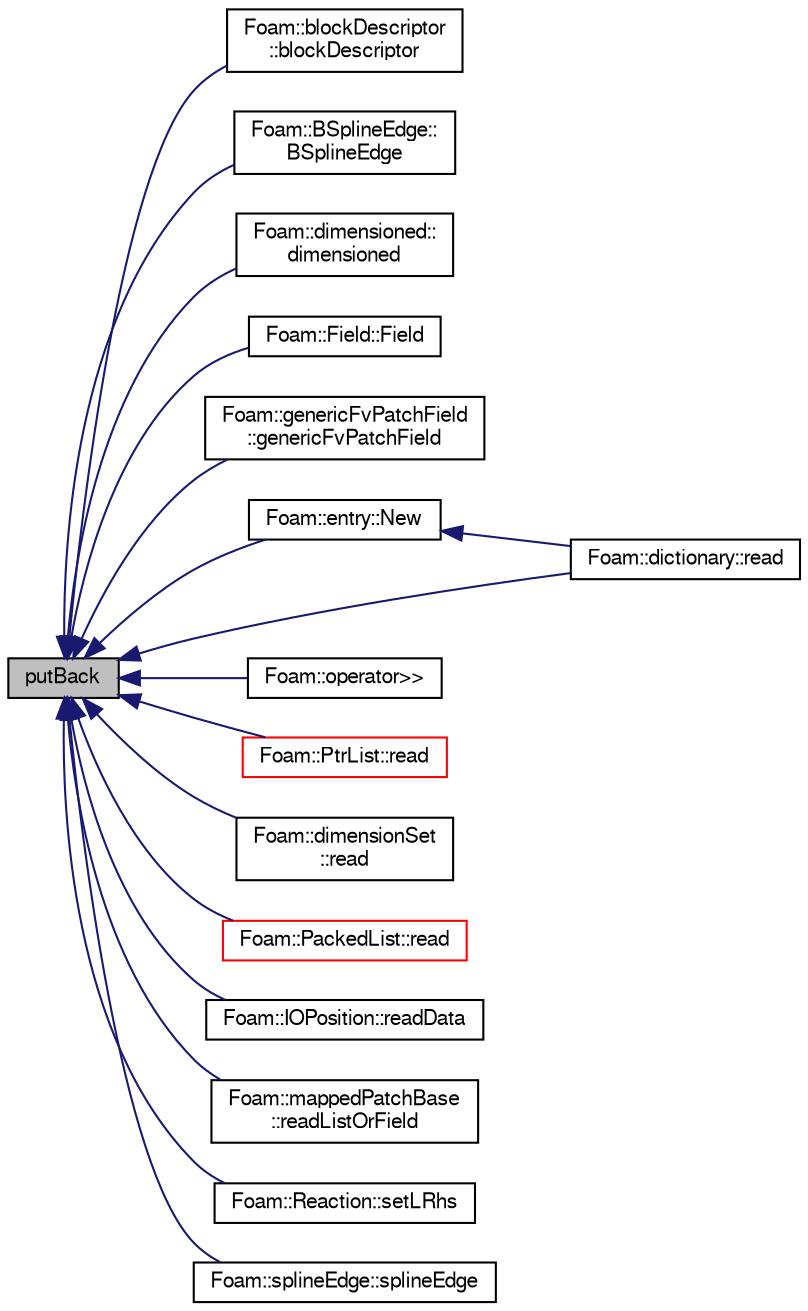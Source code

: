 digraph "putBack"
{
  bgcolor="transparent";
  edge [fontname="FreeSans",fontsize="10",labelfontname="FreeSans",labelfontsize="10"];
  node [fontname="FreeSans",fontsize="10",shape=record];
  rankdir="LR";
  Node1 [label="putBack",height=0.2,width=0.4,color="black", fillcolor="grey75", style="filled" fontcolor="black"];
  Node1 -> Node2 [dir="back",color="midnightblue",fontsize="10",style="solid",fontname="FreeSans"];
  Node2 [label="Foam::blockDescriptor\l::blockDescriptor",height=0.2,width=0.4,color="black",URL="$a00137.html#a00eb99a211b093415fcdeca89e0ef220",tooltip="Construct from Istream. "];
  Node1 -> Node3 [dir="back",color="midnightblue",fontsize="10",style="solid",fontname="FreeSans"];
  Node3 [label="Foam::BSplineEdge::\lBSplineEdge",height=0.2,width=0.4,color="black",URL="$a00155.html#a01a3137df251824c5527b35651fc5404",tooltip="Construct from Istream, setting pointsList. "];
  Node1 -> Node4 [dir="back",color="midnightblue",fontsize="10",style="solid",fontname="FreeSans"];
  Node4 [label="Foam::dimensioned::\ldimensioned",height=0.2,width=0.4,color="black",URL="$a00510.html#adc701e098e9a2af11072877763e2a8d1",tooltip="Construct from an Istream with a given name and dimensions. "];
  Node1 -> Node5 [dir="back",color="midnightblue",fontsize="10",style="solid",fontname="FreeSans"];
  Node5 [label="Foam::Field::Field",height=0.2,width=0.4,color="black",URL="$a00733.html#a7c7798a471c99613de775e23bbe76b8f",tooltip="Construct from a dictionary entry. "];
  Node1 -> Node6 [dir="back",color="midnightblue",fontsize="10",style="solid",fontname="FreeSans"];
  Node6 [label="Foam::genericFvPatchField\l::genericFvPatchField",height=0.2,width=0.4,color="black",URL="$a00888.html#a55caa01e757d3893cd3a7034439317d9",tooltip="Construct from patch, internal field and dictionary. "];
  Node1 -> Node7 [dir="back",color="midnightblue",fontsize="10",style="solid",fontname="FreeSans"];
  Node7 [label="Foam::entry::New",height=0.2,width=0.4,color="black",URL="$a00638.html#a8a226a546ec766d55192e65b55f87715",tooltip="Construct from Istream and insert into dictionary. "];
  Node7 -> Node8 [dir="back",color="midnightblue",fontsize="10",style="solid",fontname="FreeSans"];
  Node8 [label="Foam::dictionary::read",height=0.2,width=0.4,color="black",URL="$a00502.html#a74110bdf434afa7e444306eb4b04999b",tooltip="Read dictionary from Istream, optionally keeping the header. "];
  Node1 -> Node9 [dir="back",color="midnightblue",fontsize="10",style="solid",fontname="FreeSans"];
  Node9 [label="Foam::operator\>\>",height=0.2,width=0.4,color="black",URL="$a10237.html#abe68496502944f2827fa16480166d39d"];
  Node1 -> Node10 [dir="back",color="midnightblue",fontsize="10",style="solid",fontname="FreeSans"];
  Node10 [label="Foam::PtrList::read",height=0.2,width=0.4,color="red",URL="$a01975.html#a13f28f6f50da188010f20f60b92f4f39",tooltip="Read from Istream using given Istream constructor class. "];
  Node1 -> Node11 [dir="back",color="midnightblue",fontsize="10",style="solid",fontname="FreeSans"];
  Node11 [label="Foam::dimensionSet\l::read",height=0.2,width=0.4,color="black",URL="$a00513.html#ab0354f0b66bcd5a9ce0e59711b1f3559",tooltip="Read using provided units. "];
  Node1 -> Node12 [dir="back",color="midnightblue",fontsize="10",style="solid",fontname="FreeSans"];
  Node12 [label="Foam::PackedList::read",height=0.2,width=0.4,color="red",URL="$a01707.html#a223c472410515286cf5050b0b7b37396",tooltip="Clear list and read from stream. "];
  Node1 -> Node8 [dir="back",color="midnightblue",fontsize="10",style="solid",fontname="FreeSans"];
  Node1 -> Node13 [dir="back",color="midnightblue",fontsize="10",style="solid",fontname="FreeSans"];
  Node13 [label="Foam::IOPosition::readData",height=0.2,width=0.4,color="black",URL="$a01147.html#af01264cee7588de77f4021f7c9322549"];
  Node1 -> Node14 [dir="back",color="midnightblue",fontsize="10",style="solid",fontname="FreeSans"];
  Node14 [label="Foam::mappedPatchBase\l::readListOrField",height=0.2,width=0.4,color="black",URL="$a01381.html#ab5e64ae976c301737f883167857ec318",tooltip="Helper to read field or non-uniform list from dictionary. "];
  Node1 -> Node15 [dir="back",color="midnightblue",fontsize="10",style="solid",fontname="FreeSans"];
  Node15 [label="Foam::Reaction::setLRhs",height=0.2,width=0.4,color="black",URL="$a02033.html#a5ff69c41b3345ee1f99e8bf85967b433",tooltip="Construct the left- and right-hand-side reaction coefficients. "];
  Node1 -> Node16 [dir="back",color="midnightblue",fontsize="10",style="solid",fontname="FreeSans"];
  Node16 [label="Foam::splineEdge::splineEdge",height=0.2,width=0.4,color="black",URL="$a02336.html#a41c8641e26e265ca26747db072397600",tooltip="Construct from Istream, setting pointsList. "];
}

